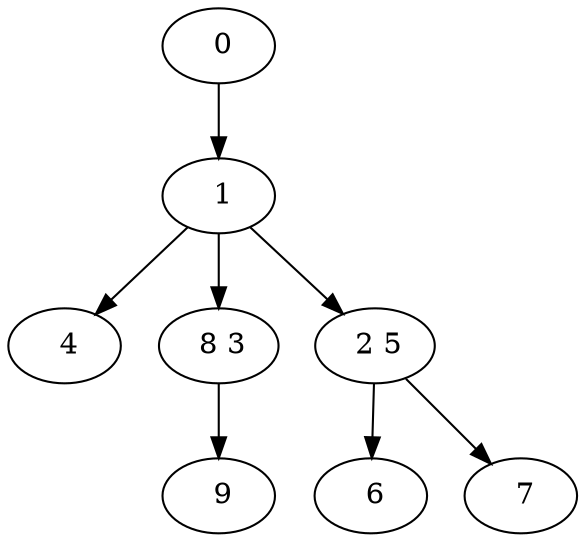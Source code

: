 digraph mytree {
" 0" -> " 1";
" 1" -> " 4";
" 1" -> " 8 3";
" 1" -> " 2 5";
" 4";
" 8 3" -> " 9";
" 2 5" -> " 6";
" 2 5" -> " 7";
" 9";
" 6";
" 7";
}
